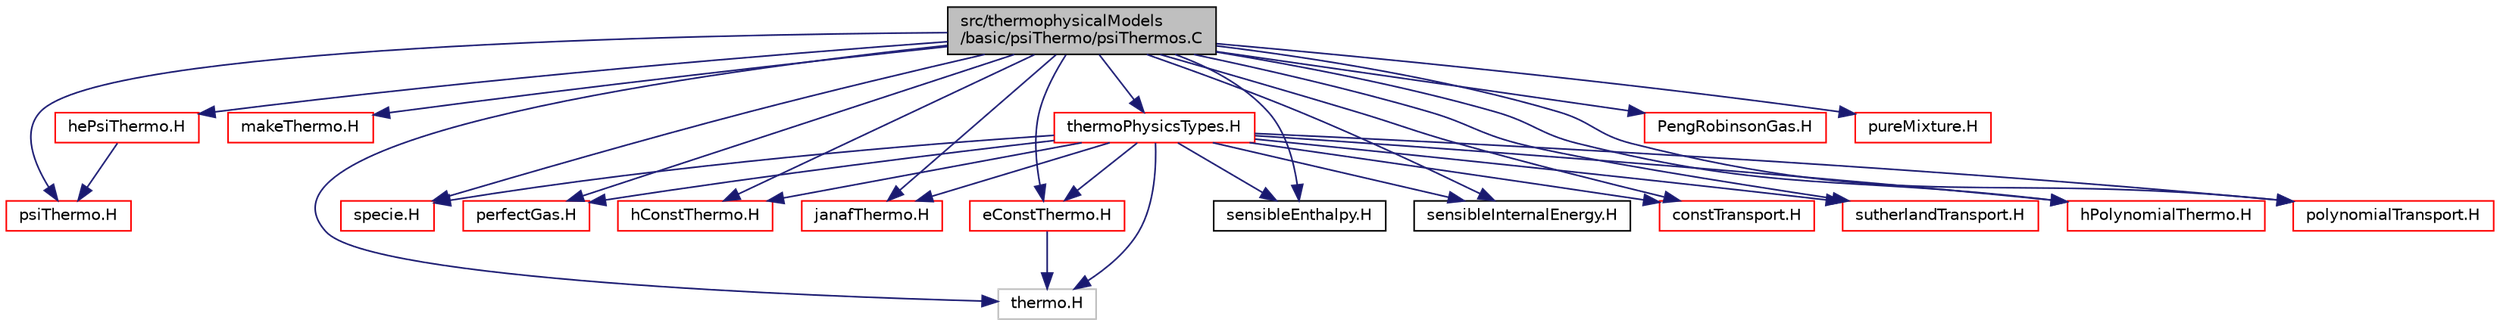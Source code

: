 digraph "src/thermophysicalModels/basic/psiThermo/psiThermos.C"
{
  bgcolor="transparent";
  edge [fontname="Helvetica",fontsize="10",labelfontname="Helvetica",labelfontsize="10"];
  node [fontname="Helvetica",fontsize="10",shape=record];
  Node1 [label="src/thermophysicalModels\l/basic/psiThermo/psiThermos.C",height=0.2,width=0.4,color="black", fillcolor="grey75", style="filled" fontcolor="black"];
  Node1 -> Node2 [color="midnightblue",fontsize="10",style="solid",fontname="Helvetica"];
  Node2 [label="psiThermo.H",height=0.2,width=0.4,color="red",URL="$psiThermo_8H.html"];
  Node1 -> Node3 [color="midnightblue",fontsize="10",style="solid",fontname="Helvetica"];
  Node3 [label="makeThermo.H",height=0.2,width=0.4,color="red",URL="$makeThermo_8H.html",tooltip="Macros for creating basic fluid thermo packages. "];
  Node1 -> Node4 [color="midnightblue",fontsize="10",style="solid",fontname="Helvetica"];
  Node4 [label="specie.H",height=0.2,width=0.4,color="red",URL="$specie_8H.html"];
  Node1 -> Node5 [color="midnightblue",fontsize="10",style="solid",fontname="Helvetica"];
  Node5 [label="perfectGas.H",height=0.2,width=0.4,color="red",URL="$perfectGas_8H.html"];
  Node1 -> Node6 [color="midnightblue",fontsize="10",style="solid",fontname="Helvetica"];
  Node6 [label="PengRobinsonGas.H",height=0.2,width=0.4,color="red",URL="$PengRobinsonGas_8H.html"];
  Node1 -> Node7 [color="midnightblue",fontsize="10",style="solid",fontname="Helvetica"];
  Node7 [label="hConstThermo.H",height=0.2,width=0.4,color="red",URL="$hConstThermo_8H.html"];
  Node1 -> Node8 [color="midnightblue",fontsize="10",style="solid",fontname="Helvetica"];
  Node8 [label="eConstThermo.H",height=0.2,width=0.4,color="red",URL="$eConstThermo_8H.html"];
  Node8 -> Node9 [color="midnightblue",fontsize="10",style="solid",fontname="Helvetica"];
  Node9 [label="thermo.H",height=0.2,width=0.4,color="grey75"];
  Node1 -> Node10 [color="midnightblue",fontsize="10",style="solid",fontname="Helvetica"];
  Node10 [label="janafThermo.H",height=0.2,width=0.4,color="red",URL="$janafThermo_8H.html"];
  Node1 -> Node11 [color="midnightblue",fontsize="10",style="solid",fontname="Helvetica"];
  Node11 [label="sensibleEnthalpy.H",height=0.2,width=0.4,color="black",URL="$sensibleEnthalpy_8H.html"];
  Node1 -> Node12 [color="midnightblue",fontsize="10",style="solid",fontname="Helvetica"];
  Node12 [label="sensibleInternalEnergy.H",height=0.2,width=0.4,color="black",URL="$sensibleInternalEnergy_8H.html"];
  Node1 -> Node9 [color="midnightblue",fontsize="10",style="solid",fontname="Helvetica"];
  Node1 -> Node13 [color="midnightblue",fontsize="10",style="solid",fontname="Helvetica"];
  Node13 [label="constTransport.H",height=0.2,width=0.4,color="red",URL="$constTransport_8H.html"];
  Node1 -> Node14 [color="midnightblue",fontsize="10",style="solid",fontname="Helvetica"];
  Node14 [label="sutherlandTransport.H",height=0.2,width=0.4,color="red",URL="$sutherlandTransport_8H.html"];
  Node1 -> Node15 [color="midnightblue",fontsize="10",style="solid",fontname="Helvetica"];
  Node15 [label="hPolynomialThermo.H",height=0.2,width=0.4,color="red",URL="$hPolynomialThermo_8H.html"];
  Node1 -> Node16 [color="midnightblue",fontsize="10",style="solid",fontname="Helvetica"];
  Node16 [label="polynomialTransport.H",height=0.2,width=0.4,color="red",URL="$polynomialTransport_8H.html"];
  Node1 -> Node17 [color="midnightblue",fontsize="10",style="solid",fontname="Helvetica"];
  Node17 [label="hePsiThermo.H",height=0.2,width=0.4,color="red",URL="$hePsiThermo_8H.html"];
  Node17 -> Node2 [color="midnightblue",fontsize="10",style="solid",fontname="Helvetica"];
  Node1 -> Node18 [color="midnightblue",fontsize="10",style="solid",fontname="Helvetica"];
  Node18 [label="pureMixture.H",height=0.2,width=0.4,color="red",URL="$pureMixture_8H.html"];
  Node1 -> Node19 [color="midnightblue",fontsize="10",style="solid",fontname="Helvetica"];
  Node19 [label="thermoPhysicsTypes.H",height=0.2,width=0.4,color="red",URL="$thermoPhysicsTypes_8H.html",tooltip="Type definitions for thermo-physics models. "];
  Node19 -> Node4 [color="midnightblue",fontsize="10",style="solid",fontname="Helvetica"];
  Node19 -> Node5 [color="midnightblue",fontsize="10",style="solid",fontname="Helvetica"];
  Node19 -> Node7 [color="midnightblue",fontsize="10",style="solid",fontname="Helvetica"];
  Node19 -> Node8 [color="midnightblue",fontsize="10",style="solid",fontname="Helvetica"];
  Node19 -> Node10 [color="midnightblue",fontsize="10",style="solid",fontname="Helvetica"];
  Node19 -> Node11 [color="midnightblue",fontsize="10",style="solid",fontname="Helvetica"];
  Node19 -> Node12 [color="midnightblue",fontsize="10",style="solid",fontname="Helvetica"];
  Node19 -> Node9 [color="midnightblue",fontsize="10",style="solid",fontname="Helvetica"];
  Node19 -> Node14 [color="midnightblue",fontsize="10",style="solid",fontname="Helvetica"];
  Node19 -> Node13 [color="midnightblue",fontsize="10",style="solid",fontname="Helvetica"];
  Node19 -> Node15 [color="midnightblue",fontsize="10",style="solid",fontname="Helvetica"];
  Node19 -> Node16 [color="midnightblue",fontsize="10",style="solid",fontname="Helvetica"];
}
